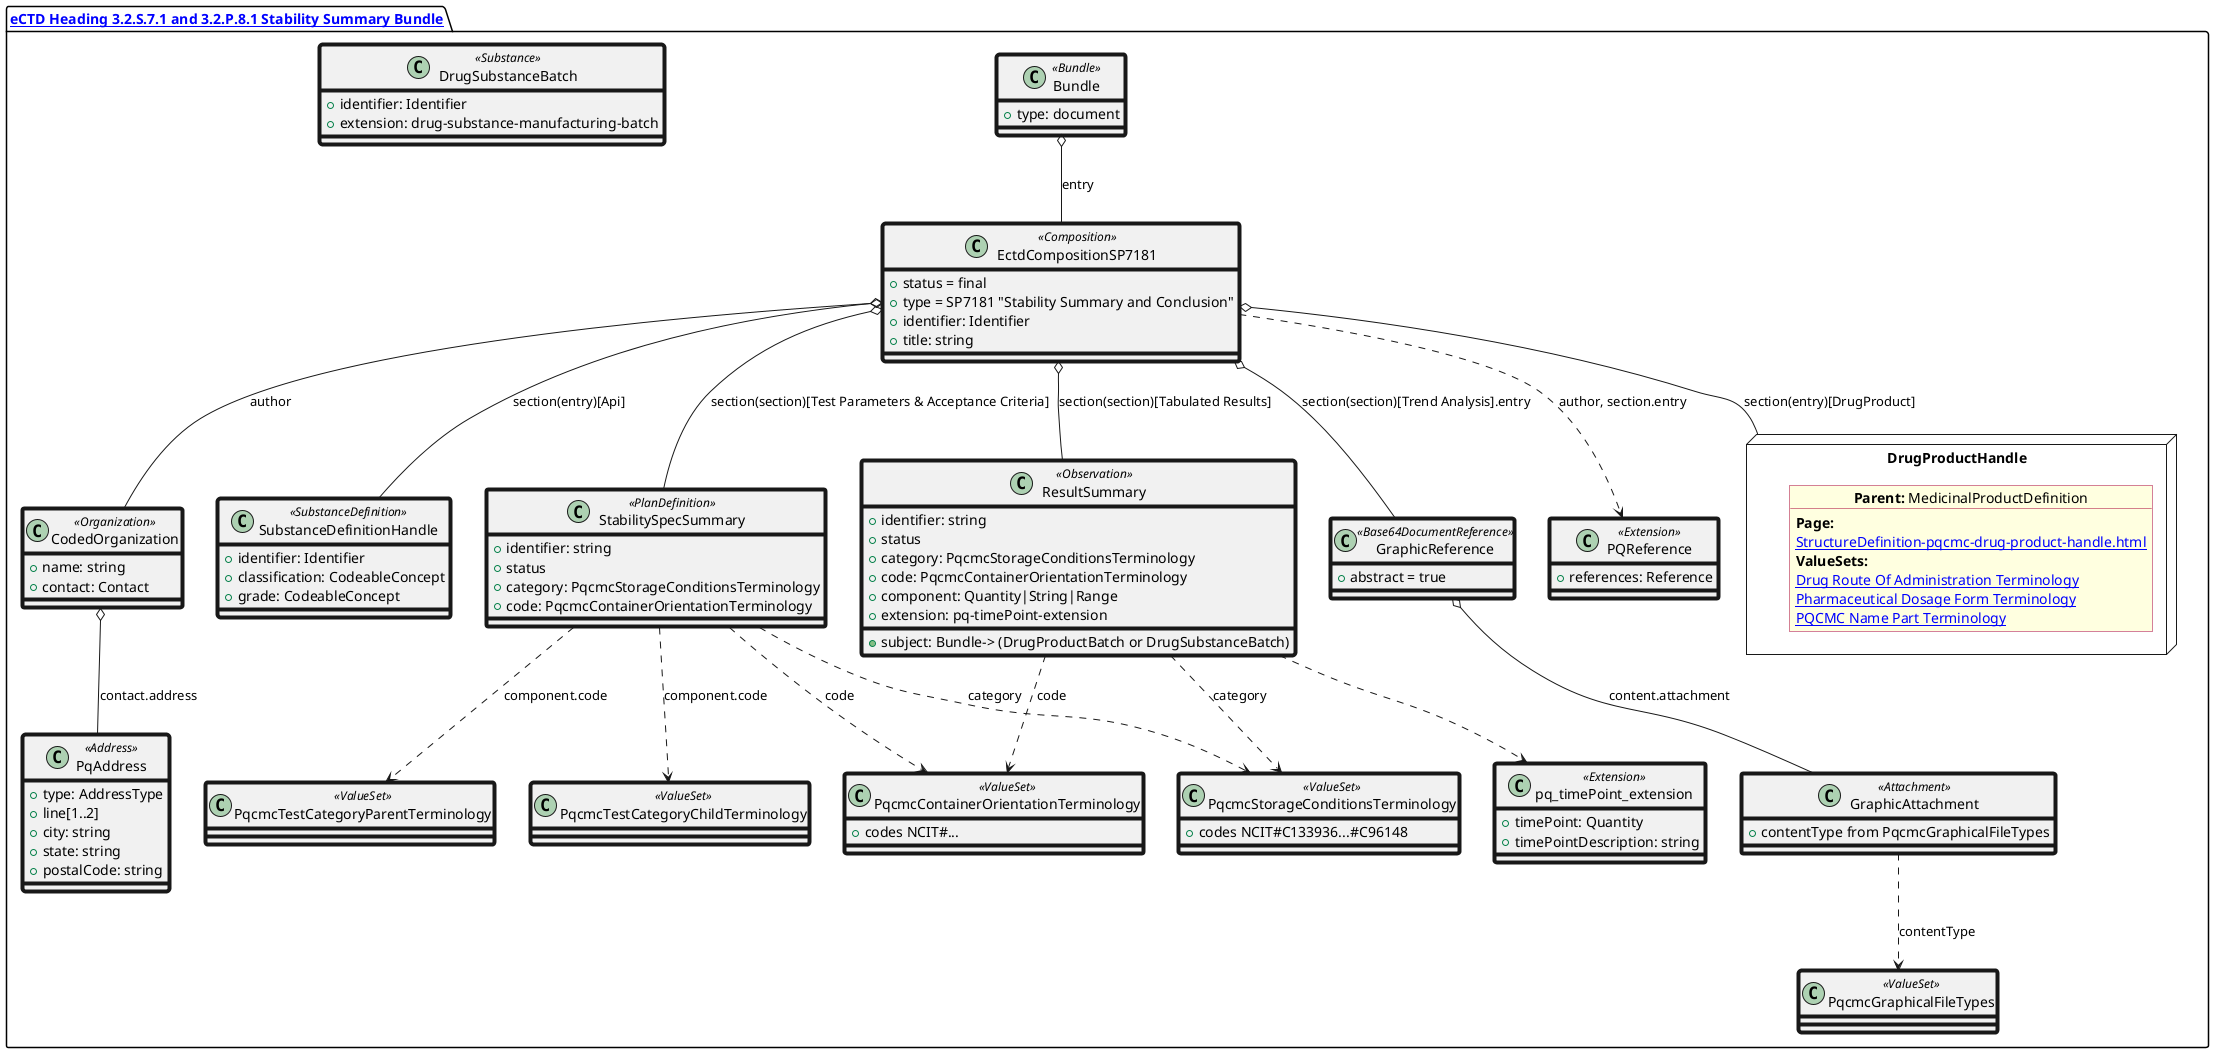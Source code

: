 @startuml StabilitySummary
allowmixing
'Mixed model of use case and object
skinparam svgDimensionStyle false
skinparam ObjectBackgroundColor LightYellow
skinparam ObjectBorderColor #A80036
skinparam activityDiamondBorderColor #A80036
skinparam activityDiamondBackgroundColor lawnGreen
skinparam ClassBorderThickness 4

package "[[StructureDefinition-cmc-ectd-document-sp7181.html eCTD Heading 3.2.S.7.1 and 3.2.P.8.1 Stability Summary Bundle]]" as NODES {


  ' Bundle container for all entries
  class Bundle <<Bundle>> {
    +type: document
  }

  ' Composition profile for stability summary
  class EctdCompositionSP7181 <<Composition>> {
    +status = final
    +type = SP7181 "Stability Summary and Conclusion"
    +identifier: Identifier
    +title: string
  }

  ' Reference to sponsoring organization
  class CodedOrganization <<Organization>> {
    +name: string
    +contact: Contact
  }

  ' Address profile for contacts
  class PqAddress <<Address>> {
    +type: AddressType
    +line[1..2]
    +city: string
    +state: string
    +postalCode: string
  }


    node "DrugProductHandle" as DrugProductHandle {

    object "**Parent:** MedicinalProductDefinition" as objcross {
      **Page:**
      [[StructureDefinition-pqcmc-drug-product-handle.html]]
      **ValueSets:**
      [[ValueSet-spl-drug-route-of-administration-terminology.html Drug Route Of Administration Terminology]]
      [[ValueSet-spl-pharmaceutical-dosage-form-terminology.html Pharmaceutical Dosage Form Terminology]]
      [[ValueSet-pqcmc-name-part-terminology.html PQCMC Name Part Terminology]]
    }
  }

  ' Drug substance definition handle
  class SubstanceDefinitionHandle <<SubstanceDefinition>> {
    +identifier: Identifier
    +classification: CodeableConcept
    +grade: CodeableConcept
  }

  ' Drug substance batch profile
  class DrugSubstanceBatch <<Substance>> {
    +identifier: Identifier
    +extension: drug-substance-manufacturing-batch
  }

  ' PlanDefinition for specification of stability tests
  class StabilitySpecSummary <<PlanDefinition>> {
    +identifier: string
    +status
    +category: PqcmcStorageConditionsTerminology
    +code: PqcmcContainerOrientationTerminology
  }

  ' Observation for result summary
  class ResultSummary <<Observation>> {
    +identifier: string
    +status
    +category: PqcmcStorageConditionsTerminology
    +code: PqcmcContainerOrientationTerminology
    +subject: Bundle-> (DrugProductBatch or DrugSubstanceBatch)
    +component: Quantity|String|Range
    +extension: pq-timePoint-extension
  }

  ' DocumentReference for graphic attachments
  class GraphicReference <<Base64DocumentReference>> {
    +abstract = true
  }

  ' Attachment profile for graphics
  class GraphicAttachment <<Attachment>> {
    +contentType from PqcmcGraphicalFileTypes
  }

  ' Extensions
  class PQReference <<Extension>> {
    +references: Reference
  }
  class pq_timePoint_extension <<Extension>> {
    +timePoint: Quantity
    +timePointDescription: string
  }

  ' ValueSets
  class PqcmcStorageConditionsTerminology <<ValueSet>> {
    +codes NCIT#C133936...#C96148
  }
  class PqcmcContainerOrientationTerminology <<ValueSet>> {
    +codes NCIT#...
  }
  class PqcmcTestCategoryParentTerminology <<ValueSet>>
  class PqcmcTestCategoryChildTerminology <<ValueSet>>
  class PqcmcGraphicalFileTypes <<ValueSet>>

  ' Relationships inside the Bundle
  Bundle o-- EctdCompositionSP7181 : entry
  EctdCompositionSP7181 o-- CodedOrganization : author
  CodedOrganization o-- PqAddress : contact.address

  ' Composition sections referencing other resources
  EctdCompositionSP7181 o-- DrugProductHandle : section(entry)[DrugProduct]
  EctdCompositionSP7181 o-- SubstanceDefinitionHandle : section(entry)[Api]
  EctdCompositionSP7181 o-- StabilitySpecSummary : section(section)[Test Parameters & Acceptance Criteria]

  ' Results section entries
  EctdCompositionSP7181 o-- ResultSummary : section(section)[Tabulated Results]

  ' Trend Analysis graphics
  EctdCompositionSP7181 o-- GraphicReference : section(section)[Trend Analysis].entry
  GraphicReference o-- GraphicAttachment : content.attachment

  ' Observations reference extensions and ValueSets
  ResultSummary ..> pq_timePoint_extension
  ResultSummary ..> PqcmcStorageConditionsTerminology : category
  ResultSummary ..> PqcmcContainerOrientationTerminology : code

  ' PlanDefinition uses ValueSets
  StabilitySpecSummary ..> PqcmcStorageConditionsTerminology : category
  StabilitySpecSummary ..> PqcmcContainerOrientationTerminology : code
  StabilitySpecSummary ..> PqcmcTestCategoryParentTerminology : component.code
  StabilitySpecSummary ..> PqcmcTestCategoryChildTerminology : component.code

  ' GraphicAttachment binds to file-type ValueSet
  GraphicAttachment ..> PqcmcGraphicalFileTypes : contentType

  ' PQReference extension usage
  EctdCompositionSP7181 ..> PQReference : author, section.entry
}
@enduml
